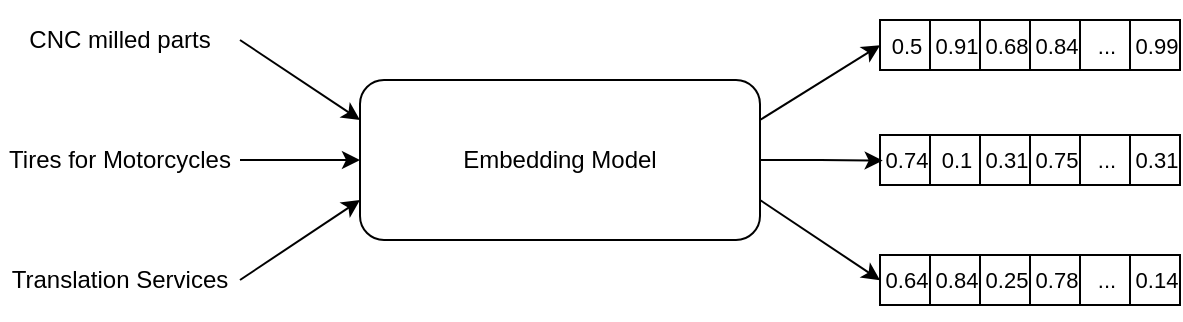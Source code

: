 <mxfile version="26.1.1">
  <diagram name="Page-1" id="LS3IWzedls0aWjBFt4Wk">
    <mxGraphModel dx="896" dy="497" grid="1" gridSize="10" guides="1" tooltips="1" connect="1" arrows="1" fold="1" page="1" pageScale="1" pageWidth="827" pageHeight="1169" math="0" shadow="0">
      <root>
        <mxCell id="0" />
        <mxCell id="1" parent="0" />
        <mxCell id="CXLPsVcfpxoKWbiTp8Id-1" value="CNC milled parts" style="text;html=1;align=center;verticalAlign=middle;whiteSpace=wrap;rounded=0;" vertex="1" parent="1">
          <mxGeometry x="40" y="40" width="120" height="40" as="geometry" />
        </mxCell>
        <mxCell id="CXLPsVcfpxoKWbiTp8Id-59" style="edgeStyle=orthogonalEdgeStyle;rounded=0;orthogonalLoop=1;jettySize=auto;html=1;entryX=0;entryY=0.5;entryDx=0;entryDy=0;" edge="1" parent="1" source="CXLPsVcfpxoKWbiTp8Id-2" target="CXLPsVcfpxoKWbiTp8Id-4">
          <mxGeometry relative="1" as="geometry" />
        </mxCell>
        <mxCell id="CXLPsVcfpxoKWbiTp8Id-2" value="Tires for Motorcycles" style="text;html=1;align=center;verticalAlign=middle;whiteSpace=wrap;rounded=0;" vertex="1" parent="1">
          <mxGeometry x="40" y="100" width="120" height="40" as="geometry" />
        </mxCell>
        <mxCell id="CXLPsVcfpxoKWbiTp8Id-3" value="Translation Services" style="text;html=1;align=center;verticalAlign=middle;whiteSpace=wrap;rounded=0;" vertex="1" parent="1">
          <mxGeometry x="40" y="160" width="120" height="40" as="geometry" />
        </mxCell>
        <mxCell id="CXLPsVcfpxoKWbiTp8Id-4" value="Embedding Model" style="rounded=1;whiteSpace=wrap;html=1;" vertex="1" parent="1">
          <mxGeometry x="220" y="80" width="200" height="80" as="geometry" />
        </mxCell>
        <mxCell id="CXLPsVcfpxoKWbiTp8Id-5" value="0.5" style="verticalLabelPosition=middle;verticalAlign=middle;html=1;shape=mxgraph.basic.rect;fillColor2=none;strokeWidth=1;size=10;indent=5;fontSize=11;align=center;labelPosition=center;" vertex="1" parent="1">
          <mxGeometry x="480" y="50" width="25" height="25" as="geometry" />
        </mxCell>
        <mxCell id="CXLPsVcfpxoKWbiTp8Id-6" value="0.91" style="verticalLabelPosition=middle;verticalAlign=middle;html=1;shape=mxgraph.basic.rect;fillColor2=none;strokeWidth=1;size=10;indent=5;fontSize=11;labelPosition=center;align=center;" vertex="1" parent="1">
          <mxGeometry x="505" y="50" width="25" height="25" as="geometry" />
        </mxCell>
        <mxCell id="CXLPsVcfpxoKWbiTp8Id-7" value="0.68" style="verticalLabelPosition=middle;verticalAlign=middle;html=1;shape=mxgraph.basic.rect;fillColor2=none;strokeWidth=1;size=10;indent=5;fontSize=11;labelPosition=center;align=center;" vertex="1" parent="1">
          <mxGeometry x="530" y="50" width="25" height="25" as="geometry" />
        </mxCell>
        <mxCell id="CXLPsVcfpxoKWbiTp8Id-8" value="0.84" style="verticalLabelPosition=middle;verticalAlign=middle;html=1;shape=mxgraph.basic.rect;fillColor2=none;strokeWidth=1;size=10;indent=5;fontSize=11;labelPosition=center;align=center;" vertex="1" parent="1">
          <mxGeometry x="555" y="50" width="25" height="25" as="geometry" />
        </mxCell>
        <mxCell id="CXLPsVcfpxoKWbiTp8Id-9" value="..." style="verticalLabelPosition=middle;verticalAlign=middle;html=1;shape=mxgraph.basic.rect;fillColor2=none;strokeWidth=1;size=10;indent=5;fontSize=11;labelPosition=center;align=center;" vertex="1" parent="1">
          <mxGeometry x="580" y="50" width="25" height="25" as="geometry" />
        </mxCell>
        <mxCell id="CXLPsVcfpxoKWbiTp8Id-10" value="0.99" style="verticalLabelPosition=middle;verticalAlign=middle;html=1;shape=mxgraph.basic.rect;fillColor2=none;strokeWidth=1;size=10;indent=5;fontSize=11;labelPosition=center;align=center;" vertex="1" parent="1">
          <mxGeometry x="605" y="50" width="25" height="25" as="geometry" />
        </mxCell>
        <mxCell id="CXLPsVcfpxoKWbiTp8Id-39" value="0.74" style="verticalLabelPosition=middle;verticalAlign=middle;html=1;shape=mxgraph.basic.rect;fillColor2=none;strokeWidth=1;size=10;indent=5;fontSize=11;align=center;labelPosition=center;" vertex="1" parent="1">
          <mxGeometry x="480" y="107.5" width="25" height="25" as="geometry" />
        </mxCell>
        <mxCell id="CXLPsVcfpxoKWbiTp8Id-40" value="0.1" style="verticalLabelPosition=middle;verticalAlign=middle;html=1;shape=mxgraph.basic.rect;fillColor2=none;strokeWidth=1;size=10;indent=5;fontSize=11;labelPosition=center;align=center;" vertex="1" parent="1">
          <mxGeometry x="505" y="107.5" width="25" height="25" as="geometry" />
        </mxCell>
        <mxCell id="CXLPsVcfpxoKWbiTp8Id-41" value="0.31" style="verticalLabelPosition=middle;verticalAlign=middle;html=1;shape=mxgraph.basic.rect;fillColor2=none;strokeWidth=1;size=10;indent=5;fontSize=11;labelPosition=center;align=center;" vertex="1" parent="1">
          <mxGeometry x="530" y="107.5" width="25" height="25" as="geometry" />
        </mxCell>
        <mxCell id="CXLPsVcfpxoKWbiTp8Id-42" value="0.75" style="verticalLabelPosition=middle;verticalAlign=middle;html=1;shape=mxgraph.basic.rect;fillColor2=none;strokeWidth=1;size=10;indent=5;fontSize=11;labelPosition=center;align=center;" vertex="1" parent="1">
          <mxGeometry x="555" y="107.5" width="25" height="25" as="geometry" />
        </mxCell>
        <mxCell id="CXLPsVcfpxoKWbiTp8Id-43" value="..." style="verticalLabelPosition=middle;verticalAlign=middle;html=1;shape=mxgraph.basic.rect;fillColor2=none;strokeWidth=1;size=10;indent=5;fontSize=11;labelPosition=center;align=center;" vertex="1" parent="1">
          <mxGeometry x="580" y="107.5" width="25" height="25" as="geometry" />
        </mxCell>
        <mxCell id="CXLPsVcfpxoKWbiTp8Id-44" value="0.31" style="verticalLabelPosition=middle;verticalAlign=middle;html=1;shape=mxgraph.basic.rect;fillColor2=none;strokeWidth=1;size=10;indent=5;fontSize=11;labelPosition=center;align=center;" vertex="1" parent="1">
          <mxGeometry x="605" y="107.5" width="25" height="25" as="geometry" />
        </mxCell>
        <mxCell id="CXLPsVcfpxoKWbiTp8Id-45" value="0.64" style="verticalLabelPosition=middle;verticalAlign=middle;html=1;shape=mxgraph.basic.rect;fillColor2=none;strokeWidth=1;size=10;indent=5;fontSize=11;align=center;labelPosition=center;" vertex="1" parent="1">
          <mxGeometry x="480" y="167.5" width="25" height="25" as="geometry" />
        </mxCell>
        <mxCell id="CXLPsVcfpxoKWbiTp8Id-46" value="0.84" style="verticalLabelPosition=middle;verticalAlign=middle;html=1;shape=mxgraph.basic.rect;fillColor2=none;strokeWidth=1;size=10;indent=5;fontSize=11;labelPosition=center;align=center;" vertex="1" parent="1">
          <mxGeometry x="505" y="167.5" width="25" height="25" as="geometry" />
        </mxCell>
        <mxCell id="CXLPsVcfpxoKWbiTp8Id-47" value="0.25" style="verticalLabelPosition=middle;verticalAlign=middle;html=1;shape=mxgraph.basic.rect;fillColor2=none;strokeWidth=1;size=10;indent=5;fontSize=11;labelPosition=center;align=center;" vertex="1" parent="1">
          <mxGeometry x="530" y="167.5" width="25" height="25" as="geometry" />
        </mxCell>
        <mxCell id="CXLPsVcfpxoKWbiTp8Id-48" value="0.78" style="verticalLabelPosition=middle;verticalAlign=middle;html=1;shape=mxgraph.basic.rect;fillColor2=none;strokeWidth=1;size=10;indent=5;fontSize=11;labelPosition=center;align=center;" vertex="1" parent="1">
          <mxGeometry x="555" y="167.5" width="25" height="25" as="geometry" />
        </mxCell>
        <mxCell id="CXLPsVcfpxoKWbiTp8Id-49" value="..." style="verticalLabelPosition=middle;verticalAlign=middle;html=1;shape=mxgraph.basic.rect;fillColor2=none;strokeWidth=1;size=10;indent=5;fontSize=11;labelPosition=center;align=center;" vertex="1" parent="1">
          <mxGeometry x="580" y="167.5" width="25" height="25" as="geometry" />
        </mxCell>
        <mxCell id="CXLPsVcfpxoKWbiTp8Id-50" value="0.14" style="verticalLabelPosition=middle;verticalAlign=middle;html=1;shape=mxgraph.basic.rect;fillColor2=none;strokeWidth=1;size=10;indent=5;fontSize=11;labelPosition=center;align=center;" vertex="1" parent="1">
          <mxGeometry x="605" y="167.5" width="25" height="25" as="geometry" />
        </mxCell>
        <mxCell id="CXLPsVcfpxoKWbiTp8Id-57" value="" style="endArrow=classic;html=1;rounded=0;exitX=1;exitY=0.5;exitDx=0;exitDy=0;entryX=0;entryY=0.25;entryDx=0;entryDy=0;" edge="1" parent="1" source="CXLPsVcfpxoKWbiTp8Id-1" target="CXLPsVcfpxoKWbiTp8Id-4">
          <mxGeometry width="50" height="50" relative="1" as="geometry">
            <mxPoint x="190" y="80" as="sourcePoint" />
            <mxPoint x="240" y="30" as="targetPoint" />
          </mxGeometry>
        </mxCell>
        <mxCell id="CXLPsVcfpxoKWbiTp8Id-58" value="" style="endArrow=classic;html=1;rounded=0;exitX=1;exitY=0.5;exitDx=0;exitDy=0;entryX=0;entryY=0.75;entryDx=0;entryDy=0;" edge="1" parent="1" source="CXLPsVcfpxoKWbiTp8Id-3" target="CXLPsVcfpxoKWbiTp8Id-4">
          <mxGeometry width="50" height="50" relative="1" as="geometry">
            <mxPoint x="210" y="160" as="sourcePoint" />
            <mxPoint x="270" y="220" as="targetPoint" />
          </mxGeometry>
        </mxCell>
        <mxCell id="CXLPsVcfpxoKWbiTp8Id-60" style="edgeStyle=orthogonalEdgeStyle;rounded=0;orthogonalLoop=1;jettySize=auto;html=1;entryX=0.054;entryY=0.511;entryDx=0;entryDy=0;entryPerimeter=0;" edge="1" parent="1" source="CXLPsVcfpxoKWbiTp8Id-4" target="CXLPsVcfpxoKWbiTp8Id-39">
          <mxGeometry relative="1" as="geometry" />
        </mxCell>
        <mxCell id="CXLPsVcfpxoKWbiTp8Id-61" value="" style="endArrow=classic;html=1;rounded=0;entryX=0.002;entryY=0.504;entryDx=0;entryDy=0;entryPerimeter=0;exitX=1;exitY=0.25;exitDx=0;exitDy=0;" edge="1" parent="1" source="CXLPsVcfpxoKWbiTp8Id-4" target="CXLPsVcfpxoKWbiTp8Id-5">
          <mxGeometry width="50" height="50" relative="1" as="geometry">
            <mxPoint x="414" y="110" as="sourcePoint" />
            <mxPoint x="464" y="60" as="targetPoint" />
          </mxGeometry>
        </mxCell>
        <mxCell id="CXLPsVcfpxoKWbiTp8Id-62" value="" style="endArrow=classic;html=1;rounded=0;exitX=1;exitY=0.75;exitDx=0;exitDy=0;entryX=0.002;entryY=0.504;entryDx=0;entryDy=0;entryPerimeter=0;" edge="1" parent="1" source="CXLPsVcfpxoKWbiTp8Id-4" target="CXLPsVcfpxoKWbiTp8Id-45">
          <mxGeometry width="50" height="50" relative="1" as="geometry">
            <mxPoint x="430" y="200" as="sourcePoint" />
            <mxPoint x="480" y="150" as="targetPoint" />
          </mxGeometry>
        </mxCell>
      </root>
    </mxGraphModel>
  </diagram>
</mxfile>
